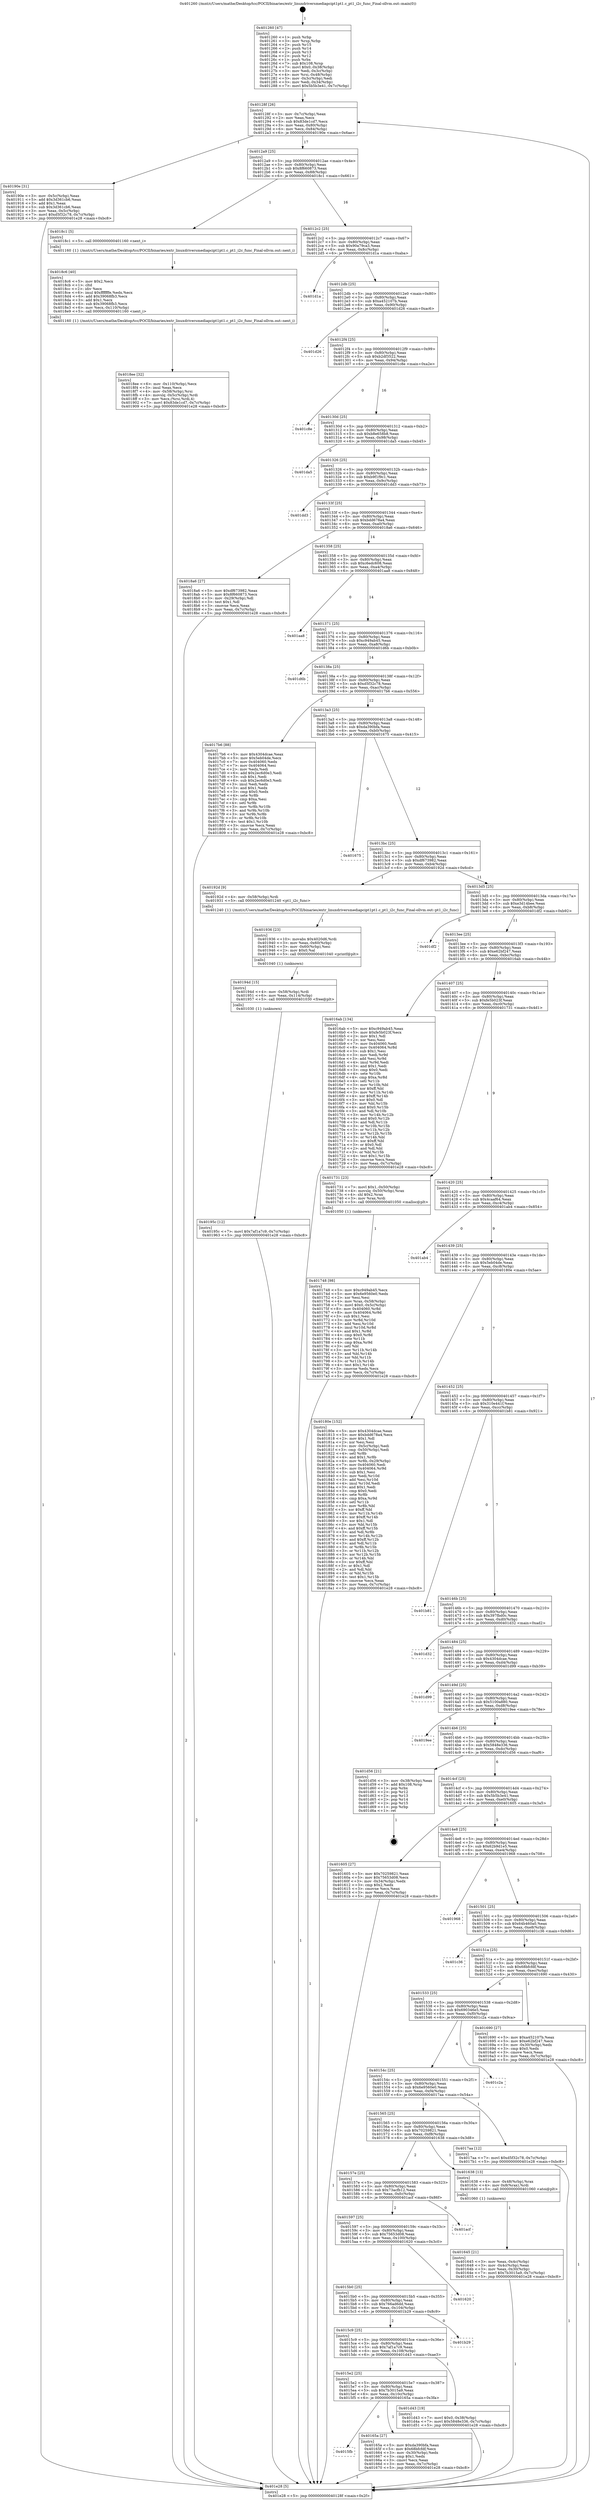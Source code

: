 digraph "0x401260" {
  label = "0x401260 (/mnt/c/Users/mathe/Desktop/tcc/POCII/binaries/extr_linuxdriversmediapcipt1pt1.c_pt1_i2c_func_Final-ollvm.out::main(0))"
  labelloc = "t"
  node[shape=record]

  Entry [label="",width=0.3,height=0.3,shape=circle,fillcolor=black,style=filled]
  "0x40128f" [label="{
     0x40128f [26]\l
     | [instrs]\l
     &nbsp;&nbsp;0x40128f \<+3\>: mov -0x7c(%rbp),%eax\l
     &nbsp;&nbsp;0x401292 \<+2\>: mov %eax,%ecx\l
     &nbsp;&nbsp;0x401294 \<+6\>: sub $0x83de1cd7,%ecx\l
     &nbsp;&nbsp;0x40129a \<+3\>: mov %eax,-0x80(%rbp)\l
     &nbsp;&nbsp;0x40129d \<+6\>: mov %ecx,-0x84(%rbp)\l
     &nbsp;&nbsp;0x4012a3 \<+6\>: je 000000000040190e \<main+0x6ae\>\l
  }"]
  "0x40190e" [label="{
     0x40190e [31]\l
     | [instrs]\l
     &nbsp;&nbsp;0x40190e \<+3\>: mov -0x5c(%rbp),%eax\l
     &nbsp;&nbsp;0x401911 \<+5\>: add $0x3d361cb6,%eax\l
     &nbsp;&nbsp;0x401916 \<+3\>: add $0x1,%eax\l
     &nbsp;&nbsp;0x401919 \<+5\>: sub $0x3d361cb6,%eax\l
     &nbsp;&nbsp;0x40191e \<+3\>: mov %eax,-0x5c(%rbp)\l
     &nbsp;&nbsp;0x401921 \<+7\>: movl $0xd5f32c78,-0x7c(%rbp)\l
     &nbsp;&nbsp;0x401928 \<+5\>: jmp 0000000000401e28 \<main+0xbc8\>\l
  }"]
  "0x4012a9" [label="{
     0x4012a9 [25]\l
     | [instrs]\l
     &nbsp;&nbsp;0x4012a9 \<+5\>: jmp 00000000004012ae \<main+0x4e\>\l
     &nbsp;&nbsp;0x4012ae \<+3\>: mov -0x80(%rbp),%eax\l
     &nbsp;&nbsp;0x4012b1 \<+5\>: sub $0x8f660873,%eax\l
     &nbsp;&nbsp;0x4012b6 \<+6\>: mov %eax,-0x88(%rbp)\l
     &nbsp;&nbsp;0x4012bc \<+6\>: je 00000000004018c1 \<main+0x661\>\l
  }"]
  Exit [label="",width=0.3,height=0.3,shape=circle,fillcolor=black,style=filled,peripheries=2]
  "0x4018c1" [label="{
     0x4018c1 [5]\l
     | [instrs]\l
     &nbsp;&nbsp;0x4018c1 \<+5\>: call 0000000000401160 \<next_i\>\l
     | [calls]\l
     &nbsp;&nbsp;0x401160 \{1\} (/mnt/c/Users/mathe/Desktop/tcc/POCII/binaries/extr_linuxdriversmediapcipt1pt1.c_pt1_i2c_func_Final-ollvm.out::next_i)\l
  }"]
  "0x4012c2" [label="{
     0x4012c2 [25]\l
     | [instrs]\l
     &nbsp;&nbsp;0x4012c2 \<+5\>: jmp 00000000004012c7 \<main+0x67\>\l
     &nbsp;&nbsp;0x4012c7 \<+3\>: mov -0x80(%rbp),%eax\l
     &nbsp;&nbsp;0x4012ca \<+5\>: sub $0x90a79ca3,%eax\l
     &nbsp;&nbsp;0x4012cf \<+6\>: mov %eax,-0x8c(%rbp)\l
     &nbsp;&nbsp;0x4012d5 \<+6\>: je 0000000000401d1a \<main+0xaba\>\l
  }"]
  "0x40195c" [label="{
     0x40195c [12]\l
     | [instrs]\l
     &nbsp;&nbsp;0x40195c \<+7\>: movl $0x7af1a7c9,-0x7c(%rbp)\l
     &nbsp;&nbsp;0x401963 \<+5\>: jmp 0000000000401e28 \<main+0xbc8\>\l
  }"]
  "0x401d1a" [label="{
     0x401d1a\l
  }", style=dashed]
  "0x4012db" [label="{
     0x4012db [25]\l
     | [instrs]\l
     &nbsp;&nbsp;0x4012db \<+5\>: jmp 00000000004012e0 \<main+0x80\>\l
     &nbsp;&nbsp;0x4012e0 \<+3\>: mov -0x80(%rbp),%eax\l
     &nbsp;&nbsp;0x4012e3 \<+5\>: sub $0xa452107b,%eax\l
     &nbsp;&nbsp;0x4012e8 \<+6\>: mov %eax,-0x90(%rbp)\l
     &nbsp;&nbsp;0x4012ee \<+6\>: je 0000000000401d26 \<main+0xac6\>\l
  }"]
  "0x40194d" [label="{
     0x40194d [15]\l
     | [instrs]\l
     &nbsp;&nbsp;0x40194d \<+4\>: mov -0x58(%rbp),%rdi\l
     &nbsp;&nbsp;0x401951 \<+6\>: mov %eax,-0x114(%rbp)\l
     &nbsp;&nbsp;0x401957 \<+5\>: call 0000000000401030 \<free@plt\>\l
     | [calls]\l
     &nbsp;&nbsp;0x401030 \{1\} (unknown)\l
  }"]
  "0x401d26" [label="{
     0x401d26\l
  }", style=dashed]
  "0x4012f4" [label="{
     0x4012f4 [25]\l
     | [instrs]\l
     &nbsp;&nbsp;0x4012f4 \<+5\>: jmp 00000000004012f9 \<main+0x99\>\l
     &nbsp;&nbsp;0x4012f9 \<+3\>: mov -0x80(%rbp),%eax\l
     &nbsp;&nbsp;0x4012fc \<+5\>: sub $0xb2df3522,%eax\l
     &nbsp;&nbsp;0x401301 \<+6\>: mov %eax,-0x94(%rbp)\l
     &nbsp;&nbsp;0x401307 \<+6\>: je 0000000000401c8e \<main+0xa2e\>\l
  }"]
  "0x401936" [label="{
     0x401936 [23]\l
     | [instrs]\l
     &nbsp;&nbsp;0x401936 \<+10\>: movabs $0x4020d6,%rdi\l
     &nbsp;&nbsp;0x401940 \<+3\>: mov %eax,-0x60(%rbp)\l
     &nbsp;&nbsp;0x401943 \<+3\>: mov -0x60(%rbp),%esi\l
     &nbsp;&nbsp;0x401946 \<+2\>: mov $0x0,%al\l
     &nbsp;&nbsp;0x401948 \<+5\>: call 0000000000401040 \<printf@plt\>\l
     | [calls]\l
     &nbsp;&nbsp;0x401040 \{1\} (unknown)\l
  }"]
  "0x401c8e" [label="{
     0x401c8e\l
  }", style=dashed]
  "0x40130d" [label="{
     0x40130d [25]\l
     | [instrs]\l
     &nbsp;&nbsp;0x40130d \<+5\>: jmp 0000000000401312 \<main+0xb2\>\l
     &nbsp;&nbsp;0x401312 \<+3\>: mov -0x80(%rbp),%eax\l
     &nbsp;&nbsp;0x401315 \<+5\>: sub $0xb8e658b8,%eax\l
     &nbsp;&nbsp;0x40131a \<+6\>: mov %eax,-0x98(%rbp)\l
     &nbsp;&nbsp;0x401320 \<+6\>: je 0000000000401da5 \<main+0xb45\>\l
  }"]
  "0x4018ee" [label="{
     0x4018ee [32]\l
     | [instrs]\l
     &nbsp;&nbsp;0x4018ee \<+6\>: mov -0x110(%rbp),%ecx\l
     &nbsp;&nbsp;0x4018f4 \<+3\>: imul %eax,%ecx\l
     &nbsp;&nbsp;0x4018f7 \<+4\>: mov -0x58(%rbp),%rsi\l
     &nbsp;&nbsp;0x4018fb \<+4\>: movslq -0x5c(%rbp),%rdi\l
     &nbsp;&nbsp;0x4018ff \<+3\>: mov %ecx,(%rsi,%rdi,4)\l
     &nbsp;&nbsp;0x401902 \<+7\>: movl $0x83de1cd7,-0x7c(%rbp)\l
     &nbsp;&nbsp;0x401909 \<+5\>: jmp 0000000000401e28 \<main+0xbc8\>\l
  }"]
  "0x401da5" [label="{
     0x401da5\l
  }", style=dashed]
  "0x401326" [label="{
     0x401326 [25]\l
     | [instrs]\l
     &nbsp;&nbsp;0x401326 \<+5\>: jmp 000000000040132b \<main+0xcb\>\l
     &nbsp;&nbsp;0x40132b \<+3\>: mov -0x80(%rbp),%eax\l
     &nbsp;&nbsp;0x40132e \<+5\>: sub $0xb9f1f9c1,%eax\l
     &nbsp;&nbsp;0x401333 \<+6\>: mov %eax,-0x9c(%rbp)\l
     &nbsp;&nbsp;0x401339 \<+6\>: je 0000000000401dd3 \<main+0xb73\>\l
  }"]
  "0x4018c6" [label="{
     0x4018c6 [40]\l
     | [instrs]\l
     &nbsp;&nbsp;0x4018c6 \<+5\>: mov $0x2,%ecx\l
     &nbsp;&nbsp;0x4018cb \<+1\>: cltd\l
     &nbsp;&nbsp;0x4018cc \<+2\>: idiv %ecx\l
     &nbsp;&nbsp;0x4018ce \<+6\>: imul $0xfffffffe,%edx,%ecx\l
     &nbsp;&nbsp;0x4018d4 \<+6\>: add $0x39068fb3,%ecx\l
     &nbsp;&nbsp;0x4018da \<+3\>: add $0x1,%ecx\l
     &nbsp;&nbsp;0x4018dd \<+6\>: sub $0x39068fb3,%ecx\l
     &nbsp;&nbsp;0x4018e3 \<+6\>: mov %ecx,-0x110(%rbp)\l
     &nbsp;&nbsp;0x4018e9 \<+5\>: call 0000000000401160 \<next_i\>\l
     | [calls]\l
     &nbsp;&nbsp;0x401160 \{1\} (/mnt/c/Users/mathe/Desktop/tcc/POCII/binaries/extr_linuxdriversmediapcipt1pt1.c_pt1_i2c_func_Final-ollvm.out::next_i)\l
  }"]
  "0x401dd3" [label="{
     0x401dd3\l
  }", style=dashed]
  "0x40133f" [label="{
     0x40133f [25]\l
     | [instrs]\l
     &nbsp;&nbsp;0x40133f \<+5\>: jmp 0000000000401344 \<main+0xe4\>\l
     &nbsp;&nbsp;0x401344 \<+3\>: mov -0x80(%rbp),%eax\l
     &nbsp;&nbsp;0x401347 \<+5\>: sub $0xbdd678a4,%eax\l
     &nbsp;&nbsp;0x40134c \<+6\>: mov %eax,-0xa0(%rbp)\l
     &nbsp;&nbsp;0x401352 \<+6\>: je 00000000004018a6 \<main+0x646\>\l
  }"]
  "0x401748" [label="{
     0x401748 [98]\l
     | [instrs]\l
     &nbsp;&nbsp;0x401748 \<+5\>: mov $0xc949ab45,%ecx\l
     &nbsp;&nbsp;0x40174d \<+5\>: mov $0x6e9560e0,%edx\l
     &nbsp;&nbsp;0x401752 \<+2\>: xor %esi,%esi\l
     &nbsp;&nbsp;0x401754 \<+4\>: mov %rax,-0x58(%rbp)\l
     &nbsp;&nbsp;0x401758 \<+7\>: movl $0x0,-0x5c(%rbp)\l
     &nbsp;&nbsp;0x40175f \<+8\>: mov 0x404060,%r8d\l
     &nbsp;&nbsp;0x401767 \<+8\>: mov 0x404064,%r9d\l
     &nbsp;&nbsp;0x40176f \<+3\>: sub $0x1,%esi\l
     &nbsp;&nbsp;0x401772 \<+3\>: mov %r8d,%r10d\l
     &nbsp;&nbsp;0x401775 \<+3\>: add %esi,%r10d\l
     &nbsp;&nbsp;0x401778 \<+4\>: imul %r10d,%r8d\l
     &nbsp;&nbsp;0x40177c \<+4\>: and $0x1,%r8d\l
     &nbsp;&nbsp;0x401780 \<+4\>: cmp $0x0,%r8d\l
     &nbsp;&nbsp;0x401784 \<+4\>: sete %r11b\l
     &nbsp;&nbsp;0x401788 \<+4\>: cmp $0xa,%r9d\l
     &nbsp;&nbsp;0x40178c \<+3\>: setl %bl\l
     &nbsp;&nbsp;0x40178f \<+3\>: mov %r11b,%r14b\l
     &nbsp;&nbsp;0x401792 \<+3\>: and %bl,%r14b\l
     &nbsp;&nbsp;0x401795 \<+3\>: xor %bl,%r11b\l
     &nbsp;&nbsp;0x401798 \<+3\>: or %r11b,%r14b\l
     &nbsp;&nbsp;0x40179b \<+4\>: test $0x1,%r14b\l
     &nbsp;&nbsp;0x40179f \<+3\>: cmovne %edx,%ecx\l
     &nbsp;&nbsp;0x4017a2 \<+3\>: mov %ecx,-0x7c(%rbp)\l
     &nbsp;&nbsp;0x4017a5 \<+5\>: jmp 0000000000401e28 \<main+0xbc8\>\l
  }"]
  "0x4018a6" [label="{
     0x4018a6 [27]\l
     | [instrs]\l
     &nbsp;&nbsp;0x4018a6 \<+5\>: mov $0xdf673982,%eax\l
     &nbsp;&nbsp;0x4018ab \<+5\>: mov $0x8f660873,%ecx\l
     &nbsp;&nbsp;0x4018b0 \<+3\>: mov -0x29(%rbp),%dl\l
     &nbsp;&nbsp;0x4018b3 \<+3\>: test $0x1,%dl\l
     &nbsp;&nbsp;0x4018b6 \<+3\>: cmovne %ecx,%eax\l
     &nbsp;&nbsp;0x4018b9 \<+3\>: mov %eax,-0x7c(%rbp)\l
     &nbsp;&nbsp;0x4018bc \<+5\>: jmp 0000000000401e28 \<main+0xbc8\>\l
  }"]
  "0x401358" [label="{
     0x401358 [25]\l
     | [instrs]\l
     &nbsp;&nbsp;0x401358 \<+5\>: jmp 000000000040135d \<main+0xfd\>\l
     &nbsp;&nbsp;0x40135d \<+3\>: mov -0x80(%rbp),%eax\l
     &nbsp;&nbsp;0x401360 \<+5\>: sub $0xc6edc608,%eax\l
     &nbsp;&nbsp;0x401365 \<+6\>: mov %eax,-0xa4(%rbp)\l
     &nbsp;&nbsp;0x40136b \<+6\>: je 0000000000401aa8 \<main+0x848\>\l
  }"]
  "0x4015fb" [label="{
     0x4015fb\l
  }", style=dashed]
  "0x401aa8" [label="{
     0x401aa8\l
  }", style=dashed]
  "0x401371" [label="{
     0x401371 [25]\l
     | [instrs]\l
     &nbsp;&nbsp;0x401371 \<+5\>: jmp 0000000000401376 \<main+0x116\>\l
     &nbsp;&nbsp;0x401376 \<+3\>: mov -0x80(%rbp),%eax\l
     &nbsp;&nbsp;0x401379 \<+5\>: sub $0xc949ab45,%eax\l
     &nbsp;&nbsp;0x40137e \<+6\>: mov %eax,-0xa8(%rbp)\l
     &nbsp;&nbsp;0x401384 \<+6\>: je 0000000000401d6b \<main+0xb0b\>\l
  }"]
  "0x40165a" [label="{
     0x40165a [27]\l
     | [instrs]\l
     &nbsp;&nbsp;0x40165a \<+5\>: mov $0xda390bfa,%eax\l
     &nbsp;&nbsp;0x40165f \<+5\>: mov $0x68bfcfdf,%ecx\l
     &nbsp;&nbsp;0x401664 \<+3\>: mov -0x30(%rbp),%edx\l
     &nbsp;&nbsp;0x401667 \<+3\>: cmp $0x1,%edx\l
     &nbsp;&nbsp;0x40166a \<+3\>: cmovl %ecx,%eax\l
     &nbsp;&nbsp;0x40166d \<+3\>: mov %eax,-0x7c(%rbp)\l
     &nbsp;&nbsp;0x401670 \<+5\>: jmp 0000000000401e28 \<main+0xbc8\>\l
  }"]
  "0x401d6b" [label="{
     0x401d6b\l
  }", style=dashed]
  "0x40138a" [label="{
     0x40138a [25]\l
     | [instrs]\l
     &nbsp;&nbsp;0x40138a \<+5\>: jmp 000000000040138f \<main+0x12f\>\l
     &nbsp;&nbsp;0x40138f \<+3\>: mov -0x80(%rbp),%eax\l
     &nbsp;&nbsp;0x401392 \<+5\>: sub $0xd5f32c78,%eax\l
     &nbsp;&nbsp;0x401397 \<+6\>: mov %eax,-0xac(%rbp)\l
     &nbsp;&nbsp;0x40139d \<+6\>: je 00000000004017b6 \<main+0x556\>\l
  }"]
  "0x4015e2" [label="{
     0x4015e2 [25]\l
     | [instrs]\l
     &nbsp;&nbsp;0x4015e2 \<+5\>: jmp 00000000004015e7 \<main+0x387\>\l
     &nbsp;&nbsp;0x4015e7 \<+3\>: mov -0x80(%rbp),%eax\l
     &nbsp;&nbsp;0x4015ea \<+5\>: sub $0x7b3015a9,%eax\l
     &nbsp;&nbsp;0x4015ef \<+6\>: mov %eax,-0x10c(%rbp)\l
     &nbsp;&nbsp;0x4015f5 \<+6\>: je 000000000040165a \<main+0x3fa\>\l
  }"]
  "0x4017b6" [label="{
     0x4017b6 [88]\l
     | [instrs]\l
     &nbsp;&nbsp;0x4017b6 \<+5\>: mov $0x4304dcae,%eax\l
     &nbsp;&nbsp;0x4017bb \<+5\>: mov $0x5eb04de,%ecx\l
     &nbsp;&nbsp;0x4017c0 \<+7\>: mov 0x404060,%edx\l
     &nbsp;&nbsp;0x4017c7 \<+7\>: mov 0x404064,%esi\l
     &nbsp;&nbsp;0x4017ce \<+2\>: mov %edx,%edi\l
     &nbsp;&nbsp;0x4017d0 \<+6\>: add $0x2ec6d0e3,%edi\l
     &nbsp;&nbsp;0x4017d6 \<+3\>: sub $0x1,%edi\l
     &nbsp;&nbsp;0x4017d9 \<+6\>: sub $0x2ec6d0e3,%edi\l
     &nbsp;&nbsp;0x4017df \<+3\>: imul %edi,%edx\l
     &nbsp;&nbsp;0x4017e2 \<+3\>: and $0x1,%edx\l
     &nbsp;&nbsp;0x4017e5 \<+3\>: cmp $0x0,%edx\l
     &nbsp;&nbsp;0x4017e8 \<+4\>: sete %r8b\l
     &nbsp;&nbsp;0x4017ec \<+3\>: cmp $0xa,%esi\l
     &nbsp;&nbsp;0x4017ef \<+4\>: setl %r9b\l
     &nbsp;&nbsp;0x4017f3 \<+3\>: mov %r8b,%r10b\l
     &nbsp;&nbsp;0x4017f6 \<+3\>: and %r9b,%r10b\l
     &nbsp;&nbsp;0x4017f9 \<+3\>: xor %r9b,%r8b\l
     &nbsp;&nbsp;0x4017fc \<+3\>: or %r8b,%r10b\l
     &nbsp;&nbsp;0x4017ff \<+4\>: test $0x1,%r10b\l
     &nbsp;&nbsp;0x401803 \<+3\>: cmovne %ecx,%eax\l
     &nbsp;&nbsp;0x401806 \<+3\>: mov %eax,-0x7c(%rbp)\l
     &nbsp;&nbsp;0x401809 \<+5\>: jmp 0000000000401e28 \<main+0xbc8\>\l
  }"]
  "0x4013a3" [label="{
     0x4013a3 [25]\l
     | [instrs]\l
     &nbsp;&nbsp;0x4013a3 \<+5\>: jmp 00000000004013a8 \<main+0x148\>\l
     &nbsp;&nbsp;0x4013a8 \<+3\>: mov -0x80(%rbp),%eax\l
     &nbsp;&nbsp;0x4013ab \<+5\>: sub $0xda390bfa,%eax\l
     &nbsp;&nbsp;0x4013b0 \<+6\>: mov %eax,-0xb0(%rbp)\l
     &nbsp;&nbsp;0x4013b6 \<+6\>: je 0000000000401675 \<main+0x415\>\l
  }"]
  "0x401d43" [label="{
     0x401d43 [19]\l
     | [instrs]\l
     &nbsp;&nbsp;0x401d43 \<+7\>: movl $0x0,-0x38(%rbp)\l
     &nbsp;&nbsp;0x401d4a \<+7\>: movl $0x5848e336,-0x7c(%rbp)\l
     &nbsp;&nbsp;0x401d51 \<+5\>: jmp 0000000000401e28 \<main+0xbc8\>\l
  }"]
  "0x401675" [label="{
     0x401675\l
  }", style=dashed]
  "0x4013bc" [label="{
     0x4013bc [25]\l
     | [instrs]\l
     &nbsp;&nbsp;0x4013bc \<+5\>: jmp 00000000004013c1 \<main+0x161\>\l
     &nbsp;&nbsp;0x4013c1 \<+3\>: mov -0x80(%rbp),%eax\l
     &nbsp;&nbsp;0x4013c4 \<+5\>: sub $0xdf673982,%eax\l
     &nbsp;&nbsp;0x4013c9 \<+6\>: mov %eax,-0xb4(%rbp)\l
     &nbsp;&nbsp;0x4013cf \<+6\>: je 000000000040192d \<main+0x6cd\>\l
  }"]
  "0x4015c9" [label="{
     0x4015c9 [25]\l
     | [instrs]\l
     &nbsp;&nbsp;0x4015c9 \<+5\>: jmp 00000000004015ce \<main+0x36e\>\l
     &nbsp;&nbsp;0x4015ce \<+3\>: mov -0x80(%rbp),%eax\l
     &nbsp;&nbsp;0x4015d1 \<+5\>: sub $0x7af1a7c9,%eax\l
     &nbsp;&nbsp;0x4015d6 \<+6\>: mov %eax,-0x108(%rbp)\l
     &nbsp;&nbsp;0x4015dc \<+6\>: je 0000000000401d43 \<main+0xae3\>\l
  }"]
  "0x40192d" [label="{
     0x40192d [9]\l
     | [instrs]\l
     &nbsp;&nbsp;0x40192d \<+4\>: mov -0x58(%rbp),%rdi\l
     &nbsp;&nbsp;0x401931 \<+5\>: call 0000000000401240 \<pt1_i2c_func\>\l
     | [calls]\l
     &nbsp;&nbsp;0x401240 \{1\} (/mnt/c/Users/mathe/Desktop/tcc/POCII/binaries/extr_linuxdriversmediapcipt1pt1.c_pt1_i2c_func_Final-ollvm.out::pt1_i2c_func)\l
  }"]
  "0x4013d5" [label="{
     0x4013d5 [25]\l
     | [instrs]\l
     &nbsp;&nbsp;0x4013d5 \<+5\>: jmp 00000000004013da \<main+0x17a\>\l
     &nbsp;&nbsp;0x4013da \<+3\>: mov -0x80(%rbp),%eax\l
     &nbsp;&nbsp;0x4013dd \<+5\>: sub $0xe3d14bee,%eax\l
     &nbsp;&nbsp;0x4013e2 \<+6\>: mov %eax,-0xb8(%rbp)\l
     &nbsp;&nbsp;0x4013e8 \<+6\>: je 0000000000401df2 \<main+0xb92\>\l
  }"]
  "0x401b29" [label="{
     0x401b29\l
  }", style=dashed]
  "0x401df2" [label="{
     0x401df2\l
  }", style=dashed]
  "0x4013ee" [label="{
     0x4013ee [25]\l
     | [instrs]\l
     &nbsp;&nbsp;0x4013ee \<+5\>: jmp 00000000004013f3 \<main+0x193\>\l
     &nbsp;&nbsp;0x4013f3 \<+3\>: mov -0x80(%rbp),%eax\l
     &nbsp;&nbsp;0x4013f6 \<+5\>: sub $0xe62bf247,%eax\l
     &nbsp;&nbsp;0x4013fb \<+6\>: mov %eax,-0xbc(%rbp)\l
     &nbsp;&nbsp;0x401401 \<+6\>: je 00000000004016ab \<main+0x44b\>\l
  }"]
  "0x4015b0" [label="{
     0x4015b0 [25]\l
     | [instrs]\l
     &nbsp;&nbsp;0x4015b0 \<+5\>: jmp 00000000004015b5 \<main+0x355\>\l
     &nbsp;&nbsp;0x4015b5 \<+3\>: mov -0x80(%rbp),%eax\l
     &nbsp;&nbsp;0x4015b8 \<+5\>: sub $0x766ad6dd,%eax\l
     &nbsp;&nbsp;0x4015bd \<+6\>: mov %eax,-0x104(%rbp)\l
     &nbsp;&nbsp;0x4015c3 \<+6\>: je 0000000000401b29 \<main+0x8c9\>\l
  }"]
  "0x4016ab" [label="{
     0x4016ab [134]\l
     | [instrs]\l
     &nbsp;&nbsp;0x4016ab \<+5\>: mov $0xc949ab45,%eax\l
     &nbsp;&nbsp;0x4016b0 \<+5\>: mov $0xfe5b023f,%ecx\l
     &nbsp;&nbsp;0x4016b5 \<+2\>: mov $0x1,%dl\l
     &nbsp;&nbsp;0x4016b7 \<+2\>: xor %esi,%esi\l
     &nbsp;&nbsp;0x4016b9 \<+7\>: mov 0x404060,%edi\l
     &nbsp;&nbsp;0x4016c0 \<+8\>: mov 0x404064,%r8d\l
     &nbsp;&nbsp;0x4016c8 \<+3\>: sub $0x1,%esi\l
     &nbsp;&nbsp;0x4016cb \<+3\>: mov %edi,%r9d\l
     &nbsp;&nbsp;0x4016ce \<+3\>: add %esi,%r9d\l
     &nbsp;&nbsp;0x4016d1 \<+4\>: imul %r9d,%edi\l
     &nbsp;&nbsp;0x4016d5 \<+3\>: and $0x1,%edi\l
     &nbsp;&nbsp;0x4016d8 \<+3\>: cmp $0x0,%edi\l
     &nbsp;&nbsp;0x4016db \<+4\>: sete %r10b\l
     &nbsp;&nbsp;0x4016df \<+4\>: cmp $0xa,%r8d\l
     &nbsp;&nbsp;0x4016e3 \<+4\>: setl %r11b\l
     &nbsp;&nbsp;0x4016e7 \<+3\>: mov %r10b,%bl\l
     &nbsp;&nbsp;0x4016ea \<+3\>: xor $0xff,%bl\l
     &nbsp;&nbsp;0x4016ed \<+3\>: mov %r11b,%r14b\l
     &nbsp;&nbsp;0x4016f0 \<+4\>: xor $0xff,%r14b\l
     &nbsp;&nbsp;0x4016f4 \<+3\>: xor $0x0,%dl\l
     &nbsp;&nbsp;0x4016f7 \<+3\>: mov %bl,%r15b\l
     &nbsp;&nbsp;0x4016fa \<+4\>: and $0x0,%r15b\l
     &nbsp;&nbsp;0x4016fe \<+3\>: and %dl,%r10b\l
     &nbsp;&nbsp;0x401701 \<+3\>: mov %r14b,%r12b\l
     &nbsp;&nbsp;0x401704 \<+4\>: and $0x0,%r12b\l
     &nbsp;&nbsp;0x401708 \<+3\>: and %dl,%r11b\l
     &nbsp;&nbsp;0x40170b \<+3\>: or %r10b,%r15b\l
     &nbsp;&nbsp;0x40170e \<+3\>: or %r11b,%r12b\l
     &nbsp;&nbsp;0x401711 \<+3\>: xor %r12b,%r15b\l
     &nbsp;&nbsp;0x401714 \<+3\>: or %r14b,%bl\l
     &nbsp;&nbsp;0x401717 \<+3\>: xor $0xff,%bl\l
     &nbsp;&nbsp;0x40171a \<+3\>: or $0x0,%dl\l
     &nbsp;&nbsp;0x40171d \<+2\>: and %dl,%bl\l
     &nbsp;&nbsp;0x40171f \<+3\>: or %bl,%r15b\l
     &nbsp;&nbsp;0x401722 \<+4\>: test $0x1,%r15b\l
     &nbsp;&nbsp;0x401726 \<+3\>: cmovne %ecx,%eax\l
     &nbsp;&nbsp;0x401729 \<+3\>: mov %eax,-0x7c(%rbp)\l
     &nbsp;&nbsp;0x40172c \<+5\>: jmp 0000000000401e28 \<main+0xbc8\>\l
  }"]
  "0x401407" [label="{
     0x401407 [25]\l
     | [instrs]\l
     &nbsp;&nbsp;0x401407 \<+5\>: jmp 000000000040140c \<main+0x1ac\>\l
     &nbsp;&nbsp;0x40140c \<+3\>: mov -0x80(%rbp),%eax\l
     &nbsp;&nbsp;0x40140f \<+5\>: sub $0xfe5b023f,%eax\l
     &nbsp;&nbsp;0x401414 \<+6\>: mov %eax,-0xc0(%rbp)\l
     &nbsp;&nbsp;0x40141a \<+6\>: je 0000000000401731 \<main+0x4d1\>\l
  }"]
  "0x401620" [label="{
     0x401620\l
  }", style=dashed]
  "0x401731" [label="{
     0x401731 [23]\l
     | [instrs]\l
     &nbsp;&nbsp;0x401731 \<+7\>: movl $0x1,-0x50(%rbp)\l
     &nbsp;&nbsp;0x401738 \<+4\>: movslq -0x50(%rbp),%rax\l
     &nbsp;&nbsp;0x40173c \<+4\>: shl $0x2,%rax\l
     &nbsp;&nbsp;0x401740 \<+3\>: mov %rax,%rdi\l
     &nbsp;&nbsp;0x401743 \<+5\>: call 0000000000401050 \<malloc@plt\>\l
     | [calls]\l
     &nbsp;&nbsp;0x401050 \{1\} (unknown)\l
  }"]
  "0x401420" [label="{
     0x401420 [25]\l
     | [instrs]\l
     &nbsp;&nbsp;0x401420 \<+5\>: jmp 0000000000401425 \<main+0x1c5\>\l
     &nbsp;&nbsp;0x401425 \<+3\>: mov -0x80(%rbp),%eax\l
     &nbsp;&nbsp;0x401428 \<+5\>: sub $0x4caaf64,%eax\l
     &nbsp;&nbsp;0x40142d \<+6\>: mov %eax,-0xc4(%rbp)\l
     &nbsp;&nbsp;0x401433 \<+6\>: je 0000000000401ab4 \<main+0x854\>\l
  }"]
  "0x401597" [label="{
     0x401597 [25]\l
     | [instrs]\l
     &nbsp;&nbsp;0x401597 \<+5\>: jmp 000000000040159c \<main+0x33c\>\l
     &nbsp;&nbsp;0x40159c \<+3\>: mov -0x80(%rbp),%eax\l
     &nbsp;&nbsp;0x40159f \<+5\>: sub $0x75653d08,%eax\l
     &nbsp;&nbsp;0x4015a4 \<+6\>: mov %eax,-0x100(%rbp)\l
     &nbsp;&nbsp;0x4015aa \<+6\>: je 0000000000401620 \<main+0x3c0\>\l
  }"]
  "0x401ab4" [label="{
     0x401ab4\l
  }", style=dashed]
  "0x401439" [label="{
     0x401439 [25]\l
     | [instrs]\l
     &nbsp;&nbsp;0x401439 \<+5\>: jmp 000000000040143e \<main+0x1de\>\l
     &nbsp;&nbsp;0x40143e \<+3\>: mov -0x80(%rbp),%eax\l
     &nbsp;&nbsp;0x401441 \<+5\>: sub $0x5eb04de,%eax\l
     &nbsp;&nbsp;0x401446 \<+6\>: mov %eax,-0xc8(%rbp)\l
     &nbsp;&nbsp;0x40144c \<+6\>: je 000000000040180e \<main+0x5ae\>\l
  }"]
  "0x401acf" [label="{
     0x401acf\l
  }", style=dashed]
  "0x40180e" [label="{
     0x40180e [152]\l
     | [instrs]\l
     &nbsp;&nbsp;0x40180e \<+5\>: mov $0x4304dcae,%eax\l
     &nbsp;&nbsp;0x401813 \<+5\>: mov $0xbdd678a4,%ecx\l
     &nbsp;&nbsp;0x401818 \<+2\>: mov $0x1,%dl\l
     &nbsp;&nbsp;0x40181a \<+2\>: xor %esi,%esi\l
     &nbsp;&nbsp;0x40181c \<+3\>: mov -0x5c(%rbp),%edi\l
     &nbsp;&nbsp;0x40181f \<+3\>: cmp -0x50(%rbp),%edi\l
     &nbsp;&nbsp;0x401822 \<+4\>: setl %r8b\l
     &nbsp;&nbsp;0x401826 \<+4\>: and $0x1,%r8b\l
     &nbsp;&nbsp;0x40182a \<+4\>: mov %r8b,-0x29(%rbp)\l
     &nbsp;&nbsp;0x40182e \<+7\>: mov 0x404060,%edi\l
     &nbsp;&nbsp;0x401835 \<+8\>: mov 0x404064,%r9d\l
     &nbsp;&nbsp;0x40183d \<+3\>: sub $0x1,%esi\l
     &nbsp;&nbsp;0x401840 \<+3\>: mov %edi,%r10d\l
     &nbsp;&nbsp;0x401843 \<+3\>: add %esi,%r10d\l
     &nbsp;&nbsp;0x401846 \<+4\>: imul %r10d,%edi\l
     &nbsp;&nbsp;0x40184a \<+3\>: and $0x1,%edi\l
     &nbsp;&nbsp;0x40184d \<+3\>: cmp $0x0,%edi\l
     &nbsp;&nbsp;0x401850 \<+4\>: sete %r8b\l
     &nbsp;&nbsp;0x401854 \<+4\>: cmp $0xa,%r9d\l
     &nbsp;&nbsp;0x401858 \<+4\>: setl %r11b\l
     &nbsp;&nbsp;0x40185c \<+3\>: mov %r8b,%bl\l
     &nbsp;&nbsp;0x40185f \<+3\>: xor $0xff,%bl\l
     &nbsp;&nbsp;0x401862 \<+3\>: mov %r11b,%r14b\l
     &nbsp;&nbsp;0x401865 \<+4\>: xor $0xff,%r14b\l
     &nbsp;&nbsp;0x401869 \<+3\>: xor $0x1,%dl\l
     &nbsp;&nbsp;0x40186c \<+3\>: mov %bl,%r15b\l
     &nbsp;&nbsp;0x40186f \<+4\>: and $0xff,%r15b\l
     &nbsp;&nbsp;0x401873 \<+3\>: and %dl,%r8b\l
     &nbsp;&nbsp;0x401876 \<+3\>: mov %r14b,%r12b\l
     &nbsp;&nbsp;0x401879 \<+4\>: and $0xff,%r12b\l
     &nbsp;&nbsp;0x40187d \<+3\>: and %dl,%r11b\l
     &nbsp;&nbsp;0x401880 \<+3\>: or %r8b,%r15b\l
     &nbsp;&nbsp;0x401883 \<+3\>: or %r11b,%r12b\l
     &nbsp;&nbsp;0x401886 \<+3\>: xor %r12b,%r15b\l
     &nbsp;&nbsp;0x401889 \<+3\>: or %r14b,%bl\l
     &nbsp;&nbsp;0x40188c \<+3\>: xor $0xff,%bl\l
     &nbsp;&nbsp;0x40188f \<+3\>: or $0x1,%dl\l
     &nbsp;&nbsp;0x401892 \<+2\>: and %dl,%bl\l
     &nbsp;&nbsp;0x401894 \<+3\>: or %bl,%r15b\l
     &nbsp;&nbsp;0x401897 \<+4\>: test $0x1,%r15b\l
     &nbsp;&nbsp;0x40189b \<+3\>: cmovne %ecx,%eax\l
     &nbsp;&nbsp;0x40189e \<+3\>: mov %eax,-0x7c(%rbp)\l
     &nbsp;&nbsp;0x4018a1 \<+5\>: jmp 0000000000401e28 \<main+0xbc8\>\l
  }"]
  "0x401452" [label="{
     0x401452 [25]\l
     | [instrs]\l
     &nbsp;&nbsp;0x401452 \<+5\>: jmp 0000000000401457 \<main+0x1f7\>\l
     &nbsp;&nbsp;0x401457 \<+3\>: mov -0x80(%rbp),%eax\l
     &nbsp;&nbsp;0x40145a \<+5\>: sub $0x310e441f,%eax\l
     &nbsp;&nbsp;0x40145f \<+6\>: mov %eax,-0xcc(%rbp)\l
     &nbsp;&nbsp;0x401465 \<+6\>: je 0000000000401b81 \<main+0x921\>\l
  }"]
  "0x401645" [label="{
     0x401645 [21]\l
     | [instrs]\l
     &nbsp;&nbsp;0x401645 \<+3\>: mov %eax,-0x4c(%rbp)\l
     &nbsp;&nbsp;0x401648 \<+3\>: mov -0x4c(%rbp),%eax\l
     &nbsp;&nbsp;0x40164b \<+3\>: mov %eax,-0x30(%rbp)\l
     &nbsp;&nbsp;0x40164e \<+7\>: movl $0x7b3015a9,-0x7c(%rbp)\l
     &nbsp;&nbsp;0x401655 \<+5\>: jmp 0000000000401e28 \<main+0xbc8\>\l
  }"]
  "0x401b81" [label="{
     0x401b81\l
  }", style=dashed]
  "0x40146b" [label="{
     0x40146b [25]\l
     | [instrs]\l
     &nbsp;&nbsp;0x40146b \<+5\>: jmp 0000000000401470 \<main+0x210\>\l
     &nbsp;&nbsp;0x401470 \<+3\>: mov -0x80(%rbp),%eax\l
     &nbsp;&nbsp;0x401473 \<+5\>: sub $0x397fbd0c,%eax\l
     &nbsp;&nbsp;0x401478 \<+6\>: mov %eax,-0xd0(%rbp)\l
     &nbsp;&nbsp;0x40147e \<+6\>: je 0000000000401d32 \<main+0xad2\>\l
  }"]
  "0x40157e" [label="{
     0x40157e [25]\l
     | [instrs]\l
     &nbsp;&nbsp;0x40157e \<+5\>: jmp 0000000000401583 \<main+0x323\>\l
     &nbsp;&nbsp;0x401583 \<+3\>: mov -0x80(%rbp),%eax\l
     &nbsp;&nbsp;0x401586 \<+5\>: sub $0x73acfb12,%eax\l
     &nbsp;&nbsp;0x40158b \<+6\>: mov %eax,-0xfc(%rbp)\l
     &nbsp;&nbsp;0x401591 \<+6\>: je 0000000000401acf \<main+0x86f\>\l
  }"]
  "0x401d32" [label="{
     0x401d32\l
  }", style=dashed]
  "0x401484" [label="{
     0x401484 [25]\l
     | [instrs]\l
     &nbsp;&nbsp;0x401484 \<+5\>: jmp 0000000000401489 \<main+0x229\>\l
     &nbsp;&nbsp;0x401489 \<+3\>: mov -0x80(%rbp),%eax\l
     &nbsp;&nbsp;0x40148c \<+5\>: sub $0x4304dcae,%eax\l
     &nbsp;&nbsp;0x401491 \<+6\>: mov %eax,-0xd4(%rbp)\l
     &nbsp;&nbsp;0x401497 \<+6\>: je 0000000000401d99 \<main+0xb39\>\l
  }"]
  "0x401638" [label="{
     0x401638 [13]\l
     | [instrs]\l
     &nbsp;&nbsp;0x401638 \<+4\>: mov -0x48(%rbp),%rax\l
     &nbsp;&nbsp;0x40163c \<+4\>: mov 0x8(%rax),%rdi\l
     &nbsp;&nbsp;0x401640 \<+5\>: call 0000000000401060 \<atoi@plt\>\l
     | [calls]\l
     &nbsp;&nbsp;0x401060 \{1\} (unknown)\l
  }"]
  "0x401d99" [label="{
     0x401d99\l
  }", style=dashed]
  "0x40149d" [label="{
     0x40149d [25]\l
     | [instrs]\l
     &nbsp;&nbsp;0x40149d \<+5\>: jmp 00000000004014a2 \<main+0x242\>\l
     &nbsp;&nbsp;0x4014a2 \<+3\>: mov -0x80(%rbp),%eax\l
     &nbsp;&nbsp;0x4014a5 \<+5\>: sub $0x5100a880,%eax\l
     &nbsp;&nbsp;0x4014aa \<+6\>: mov %eax,-0xd8(%rbp)\l
     &nbsp;&nbsp;0x4014b0 \<+6\>: je 00000000004019ee \<main+0x78e\>\l
  }"]
  "0x401565" [label="{
     0x401565 [25]\l
     | [instrs]\l
     &nbsp;&nbsp;0x401565 \<+5\>: jmp 000000000040156a \<main+0x30a\>\l
     &nbsp;&nbsp;0x40156a \<+3\>: mov -0x80(%rbp),%eax\l
     &nbsp;&nbsp;0x40156d \<+5\>: sub $0x70259821,%eax\l
     &nbsp;&nbsp;0x401572 \<+6\>: mov %eax,-0xf8(%rbp)\l
     &nbsp;&nbsp;0x401578 \<+6\>: je 0000000000401638 \<main+0x3d8\>\l
  }"]
  "0x4019ee" [label="{
     0x4019ee\l
  }", style=dashed]
  "0x4014b6" [label="{
     0x4014b6 [25]\l
     | [instrs]\l
     &nbsp;&nbsp;0x4014b6 \<+5\>: jmp 00000000004014bb \<main+0x25b\>\l
     &nbsp;&nbsp;0x4014bb \<+3\>: mov -0x80(%rbp),%eax\l
     &nbsp;&nbsp;0x4014be \<+5\>: sub $0x5848e336,%eax\l
     &nbsp;&nbsp;0x4014c3 \<+6\>: mov %eax,-0xdc(%rbp)\l
     &nbsp;&nbsp;0x4014c9 \<+6\>: je 0000000000401d56 \<main+0xaf6\>\l
  }"]
  "0x4017aa" [label="{
     0x4017aa [12]\l
     | [instrs]\l
     &nbsp;&nbsp;0x4017aa \<+7\>: movl $0xd5f32c78,-0x7c(%rbp)\l
     &nbsp;&nbsp;0x4017b1 \<+5\>: jmp 0000000000401e28 \<main+0xbc8\>\l
  }"]
  "0x401d56" [label="{
     0x401d56 [21]\l
     | [instrs]\l
     &nbsp;&nbsp;0x401d56 \<+3\>: mov -0x38(%rbp),%eax\l
     &nbsp;&nbsp;0x401d59 \<+7\>: add $0x108,%rsp\l
     &nbsp;&nbsp;0x401d60 \<+1\>: pop %rbx\l
     &nbsp;&nbsp;0x401d61 \<+2\>: pop %r12\l
     &nbsp;&nbsp;0x401d63 \<+2\>: pop %r13\l
     &nbsp;&nbsp;0x401d65 \<+2\>: pop %r14\l
     &nbsp;&nbsp;0x401d67 \<+2\>: pop %r15\l
     &nbsp;&nbsp;0x401d69 \<+1\>: pop %rbp\l
     &nbsp;&nbsp;0x401d6a \<+1\>: ret\l
  }"]
  "0x4014cf" [label="{
     0x4014cf [25]\l
     | [instrs]\l
     &nbsp;&nbsp;0x4014cf \<+5\>: jmp 00000000004014d4 \<main+0x274\>\l
     &nbsp;&nbsp;0x4014d4 \<+3\>: mov -0x80(%rbp),%eax\l
     &nbsp;&nbsp;0x4014d7 \<+5\>: sub $0x5b5b3e41,%eax\l
     &nbsp;&nbsp;0x4014dc \<+6\>: mov %eax,-0xe0(%rbp)\l
     &nbsp;&nbsp;0x4014e2 \<+6\>: je 0000000000401605 \<main+0x3a5\>\l
  }"]
  "0x40154c" [label="{
     0x40154c [25]\l
     | [instrs]\l
     &nbsp;&nbsp;0x40154c \<+5\>: jmp 0000000000401551 \<main+0x2f1\>\l
     &nbsp;&nbsp;0x401551 \<+3\>: mov -0x80(%rbp),%eax\l
     &nbsp;&nbsp;0x401554 \<+5\>: sub $0x6e9560e0,%eax\l
     &nbsp;&nbsp;0x401559 \<+6\>: mov %eax,-0xf4(%rbp)\l
     &nbsp;&nbsp;0x40155f \<+6\>: je 00000000004017aa \<main+0x54a\>\l
  }"]
  "0x401605" [label="{
     0x401605 [27]\l
     | [instrs]\l
     &nbsp;&nbsp;0x401605 \<+5\>: mov $0x70259821,%eax\l
     &nbsp;&nbsp;0x40160a \<+5\>: mov $0x75653d08,%ecx\l
     &nbsp;&nbsp;0x40160f \<+3\>: mov -0x34(%rbp),%edx\l
     &nbsp;&nbsp;0x401612 \<+3\>: cmp $0x2,%edx\l
     &nbsp;&nbsp;0x401615 \<+3\>: cmovne %ecx,%eax\l
     &nbsp;&nbsp;0x401618 \<+3\>: mov %eax,-0x7c(%rbp)\l
     &nbsp;&nbsp;0x40161b \<+5\>: jmp 0000000000401e28 \<main+0xbc8\>\l
  }"]
  "0x4014e8" [label="{
     0x4014e8 [25]\l
     | [instrs]\l
     &nbsp;&nbsp;0x4014e8 \<+5\>: jmp 00000000004014ed \<main+0x28d\>\l
     &nbsp;&nbsp;0x4014ed \<+3\>: mov -0x80(%rbp),%eax\l
     &nbsp;&nbsp;0x4014f0 \<+5\>: sub $0x62b9d1e5,%eax\l
     &nbsp;&nbsp;0x4014f5 \<+6\>: mov %eax,-0xe4(%rbp)\l
     &nbsp;&nbsp;0x4014fb \<+6\>: je 0000000000401968 \<main+0x708\>\l
  }"]
  "0x401e28" [label="{
     0x401e28 [5]\l
     | [instrs]\l
     &nbsp;&nbsp;0x401e28 \<+5\>: jmp 000000000040128f \<main+0x2f\>\l
  }"]
  "0x401260" [label="{
     0x401260 [47]\l
     | [instrs]\l
     &nbsp;&nbsp;0x401260 \<+1\>: push %rbp\l
     &nbsp;&nbsp;0x401261 \<+3\>: mov %rsp,%rbp\l
     &nbsp;&nbsp;0x401264 \<+2\>: push %r15\l
     &nbsp;&nbsp;0x401266 \<+2\>: push %r14\l
     &nbsp;&nbsp;0x401268 \<+2\>: push %r13\l
     &nbsp;&nbsp;0x40126a \<+2\>: push %r12\l
     &nbsp;&nbsp;0x40126c \<+1\>: push %rbx\l
     &nbsp;&nbsp;0x40126d \<+7\>: sub $0x108,%rsp\l
     &nbsp;&nbsp;0x401274 \<+7\>: movl $0x0,-0x38(%rbp)\l
     &nbsp;&nbsp;0x40127b \<+3\>: mov %edi,-0x3c(%rbp)\l
     &nbsp;&nbsp;0x40127e \<+4\>: mov %rsi,-0x48(%rbp)\l
     &nbsp;&nbsp;0x401282 \<+3\>: mov -0x3c(%rbp),%edi\l
     &nbsp;&nbsp;0x401285 \<+3\>: mov %edi,-0x34(%rbp)\l
     &nbsp;&nbsp;0x401288 \<+7\>: movl $0x5b5b3e41,-0x7c(%rbp)\l
  }"]
  "0x401c2a" [label="{
     0x401c2a\l
  }", style=dashed]
  "0x401968" [label="{
     0x401968\l
  }", style=dashed]
  "0x401501" [label="{
     0x401501 [25]\l
     | [instrs]\l
     &nbsp;&nbsp;0x401501 \<+5\>: jmp 0000000000401506 \<main+0x2a6\>\l
     &nbsp;&nbsp;0x401506 \<+3\>: mov -0x80(%rbp),%eax\l
     &nbsp;&nbsp;0x401509 \<+5\>: sub $0x64b460a0,%eax\l
     &nbsp;&nbsp;0x40150e \<+6\>: mov %eax,-0xe8(%rbp)\l
     &nbsp;&nbsp;0x401514 \<+6\>: je 0000000000401c36 \<main+0x9d6\>\l
  }"]
  "0x401533" [label="{
     0x401533 [25]\l
     | [instrs]\l
     &nbsp;&nbsp;0x401533 \<+5\>: jmp 0000000000401538 \<main+0x2d8\>\l
     &nbsp;&nbsp;0x401538 \<+3\>: mov -0x80(%rbp),%eax\l
     &nbsp;&nbsp;0x40153b \<+5\>: sub $0x690346e5,%eax\l
     &nbsp;&nbsp;0x401540 \<+6\>: mov %eax,-0xf0(%rbp)\l
     &nbsp;&nbsp;0x401546 \<+6\>: je 0000000000401c2a \<main+0x9ca\>\l
  }"]
  "0x401c36" [label="{
     0x401c36\l
  }", style=dashed]
  "0x40151a" [label="{
     0x40151a [25]\l
     | [instrs]\l
     &nbsp;&nbsp;0x40151a \<+5\>: jmp 000000000040151f \<main+0x2bf\>\l
     &nbsp;&nbsp;0x40151f \<+3\>: mov -0x80(%rbp),%eax\l
     &nbsp;&nbsp;0x401522 \<+5\>: sub $0x68bfcfdf,%eax\l
     &nbsp;&nbsp;0x401527 \<+6\>: mov %eax,-0xec(%rbp)\l
     &nbsp;&nbsp;0x40152d \<+6\>: je 0000000000401690 \<main+0x430\>\l
  }"]
  "0x401690" [label="{
     0x401690 [27]\l
     | [instrs]\l
     &nbsp;&nbsp;0x401690 \<+5\>: mov $0xa452107b,%eax\l
     &nbsp;&nbsp;0x401695 \<+5\>: mov $0xe62bf247,%ecx\l
     &nbsp;&nbsp;0x40169a \<+3\>: mov -0x30(%rbp),%edx\l
     &nbsp;&nbsp;0x40169d \<+3\>: cmp $0x0,%edx\l
     &nbsp;&nbsp;0x4016a0 \<+3\>: cmove %ecx,%eax\l
     &nbsp;&nbsp;0x4016a3 \<+3\>: mov %eax,-0x7c(%rbp)\l
     &nbsp;&nbsp;0x4016a6 \<+5\>: jmp 0000000000401e28 \<main+0xbc8\>\l
  }"]
  Entry -> "0x401260" [label=" 1"]
  "0x40128f" -> "0x40190e" [label=" 1"]
  "0x40128f" -> "0x4012a9" [label=" 17"]
  "0x401d56" -> Exit [label=" 1"]
  "0x4012a9" -> "0x4018c1" [label=" 1"]
  "0x4012a9" -> "0x4012c2" [label=" 16"]
  "0x401d43" -> "0x401e28" [label=" 1"]
  "0x4012c2" -> "0x401d1a" [label=" 0"]
  "0x4012c2" -> "0x4012db" [label=" 16"]
  "0x40195c" -> "0x401e28" [label=" 1"]
  "0x4012db" -> "0x401d26" [label=" 0"]
  "0x4012db" -> "0x4012f4" [label=" 16"]
  "0x40194d" -> "0x40195c" [label=" 1"]
  "0x4012f4" -> "0x401c8e" [label=" 0"]
  "0x4012f4" -> "0x40130d" [label=" 16"]
  "0x401936" -> "0x40194d" [label=" 1"]
  "0x40130d" -> "0x401da5" [label=" 0"]
  "0x40130d" -> "0x401326" [label=" 16"]
  "0x40192d" -> "0x401936" [label=" 1"]
  "0x401326" -> "0x401dd3" [label=" 0"]
  "0x401326" -> "0x40133f" [label=" 16"]
  "0x40190e" -> "0x401e28" [label=" 1"]
  "0x40133f" -> "0x4018a6" [label=" 2"]
  "0x40133f" -> "0x401358" [label=" 14"]
  "0x4018ee" -> "0x401e28" [label=" 1"]
  "0x401358" -> "0x401aa8" [label=" 0"]
  "0x401358" -> "0x401371" [label=" 14"]
  "0x4018c6" -> "0x4018ee" [label=" 1"]
  "0x401371" -> "0x401d6b" [label=" 0"]
  "0x401371" -> "0x40138a" [label=" 14"]
  "0x4018c1" -> "0x4018c6" [label=" 1"]
  "0x40138a" -> "0x4017b6" [label=" 2"]
  "0x40138a" -> "0x4013a3" [label=" 12"]
  "0x40180e" -> "0x401e28" [label=" 2"]
  "0x4013a3" -> "0x401675" [label=" 0"]
  "0x4013a3" -> "0x4013bc" [label=" 12"]
  "0x4017b6" -> "0x401e28" [label=" 2"]
  "0x4013bc" -> "0x40192d" [label=" 1"]
  "0x4013bc" -> "0x4013d5" [label=" 11"]
  "0x401748" -> "0x401e28" [label=" 1"]
  "0x4013d5" -> "0x401df2" [label=" 0"]
  "0x4013d5" -> "0x4013ee" [label=" 11"]
  "0x401731" -> "0x401748" [label=" 1"]
  "0x4013ee" -> "0x4016ab" [label=" 1"]
  "0x4013ee" -> "0x401407" [label=" 10"]
  "0x401690" -> "0x401e28" [label=" 1"]
  "0x401407" -> "0x401731" [label=" 1"]
  "0x401407" -> "0x401420" [label=" 9"]
  "0x40165a" -> "0x401e28" [label=" 1"]
  "0x401420" -> "0x401ab4" [label=" 0"]
  "0x401420" -> "0x401439" [label=" 9"]
  "0x4015e2" -> "0x40165a" [label=" 1"]
  "0x401439" -> "0x40180e" [label=" 2"]
  "0x401439" -> "0x401452" [label=" 7"]
  "0x4018a6" -> "0x401e28" [label=" 2"]
  "0x401452" -> "0x401b81" [label=" 0"]
  "0x401452" -> "0x40146b" [label=" 7"]
  "0x4015c9" -> "0x401d43" [label=" 1"]
  "0x40146b" -> "0x401d32" [label=" 0"]
  "0x40146b" -> "0x401484" [label=" 7"]
  "0x4017aa" -> "0x401e28" [label=" 1"]
  "0x401484" -> "0x401d99" [label=" 0"]
  "0x401484" -> "0x40149d" [label=" 7"]
  "0x4015b0" -> "0x4015c9" [label=" 2"]
  "0x40149d" -> "0x4019ee" [label=" 0"]
  "0x40149d" -> "0x4014b6" [label=" 7"]
  "0x4016ab" -> "0x401e28" [label=" 1"]
  "0x4014b6" -> "0x401d56" [label=" 1"]
  "0x4014b6" -> "0x4014cf" [label=" 6"]
  "0x401597" -> "0x4015b0" [label=" 2"]
  "0x4014cf" -> "0x401605" [label=" 1"]
  "0x4014cf" -> "0x4014e8" [label=" 5"]
  "0x401605" -> "0x401e28" [label=" 1"]
  "0x401260" -> "0x40128f" [label=" 1"]
  "0x401e28" -> "0x40128f" [label=" 17"]
  "0x4015e2" -> "0x4015fb" [label=" 0"]
  "0x4014e8" -> "0x401968" [label=" 0"]
  "0x4014e8" -> "0x401501" [label=" 5"]
  "0x40157e" -> "0x401597" [label=" 2"]
  "0x401501" -> "0x401c36" [label=" 0"]
  "0x401501" -> "0x40151a" [label=" 5"]
  "0x4015c9" -> "0x4015e2" [label=" 1"]
  "0x40151a" -> "0x401690" [label=" 1"]
  "0x40151a" -> "0x401533" [label=" 4"]
  "0x40157e" -> "0x401acf" [label=" 0"]
  "0x401533" -> "0x401c2a" [label=" 0"]
  "0x401533" -> "0x40154c" [label=" 4"]
  "0x401597" -> "0x401620" [label=" 0"]
  "0x40154c" -> "0x4017aa" [label=" 1"]
  "0x40154c" -> "0x401565" [label=" 3"]
  "0x4015b0" -> "0x401b29" [label=" 0"]
  "0x401565" -> "0x401638" [label=" 1"]
  "0x401565" -> "0x40157e" [label=" 2"]
  "0x401638" -> "0x401645" [label=" 1"]
  "0x401645" -> "0x401e28" [label=" 1"]
}
